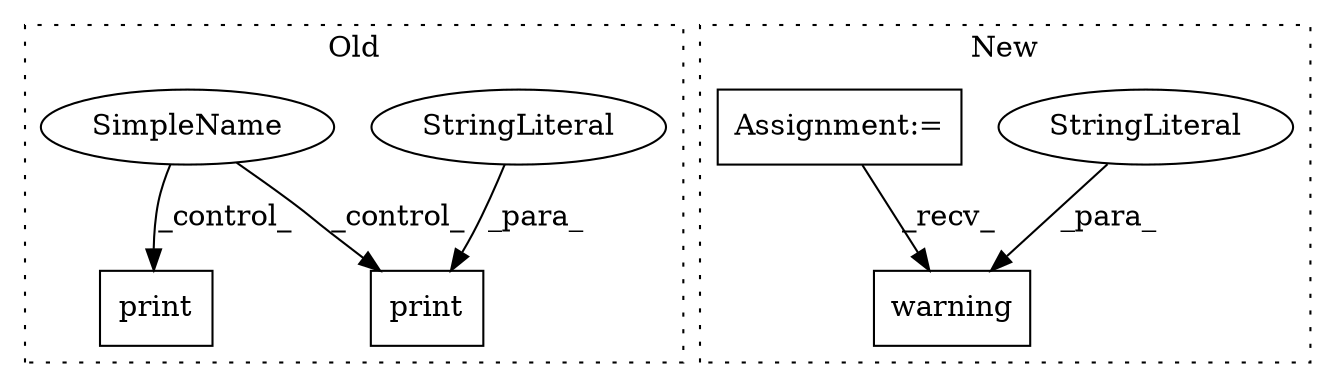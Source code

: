 digraph G {
subgraph cluster0 {
1 [label="print" a="32" s="5100,5501" l="6,1" shape="box"];
3 [label="StringLiteral" a="45" s="5106" l="395" shape="ellipse"];
6 [label="SimpleName" a="42" s="" l="" shape="ellipse"];
7 [label="print" a="32" s="5583,5903" l="6,1" shape="box"];
label = "Old";
style="dotted";
}
subgraph cluster1 {
2 [label="warning" a="32" s="5439,5750" l="8,1" shape="box"];
4 [label="StringLiteral" a="45" s="5447" l="303" shape="ellipse"];
5 [label="Assignment:=" a="7" s="4085" l="7" shape="box"];
label = "New";
style="dotted";
}
3 -> 1 [label="_para_"];
4 -> 2 [label="_para_"];
5 -> 2 [label="_recv_"];
6 -> 7 [label="_control_"];
6 -> 1 [label="_control_"];
}